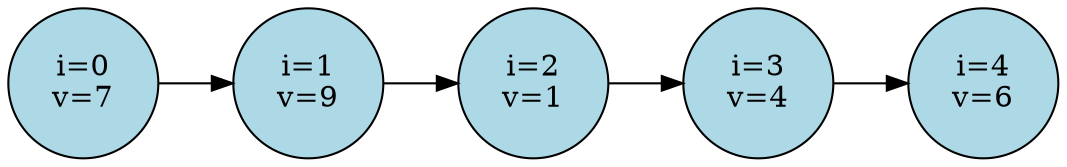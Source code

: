 digraph {
graph [
  rankdir=LR
];
node [
  style=filled,
  fillcolor=lightblue,
  shape=circle,
  fixedsize=true,
  width=1
];
edge [
  arrowsize=1,
  color=black
];

140353734688976 [
  label="i=0\nv=7"
];
140353734689008 [
  label="i=1\nv=9"
];
140353734689040 [
  label="i=2\nv=1"
];
140353734689072 [
  label="i=3\nv=4"
];
140353734689104 [
  label="i=4\nv=6"
];
140353734688976 -> 140353734689008 [

];
140353734689008 -> 140353734689040 [

];
140353734689040 -> 140353734689072 [

];
140353734689072 -> 140353734689104 [

];
}